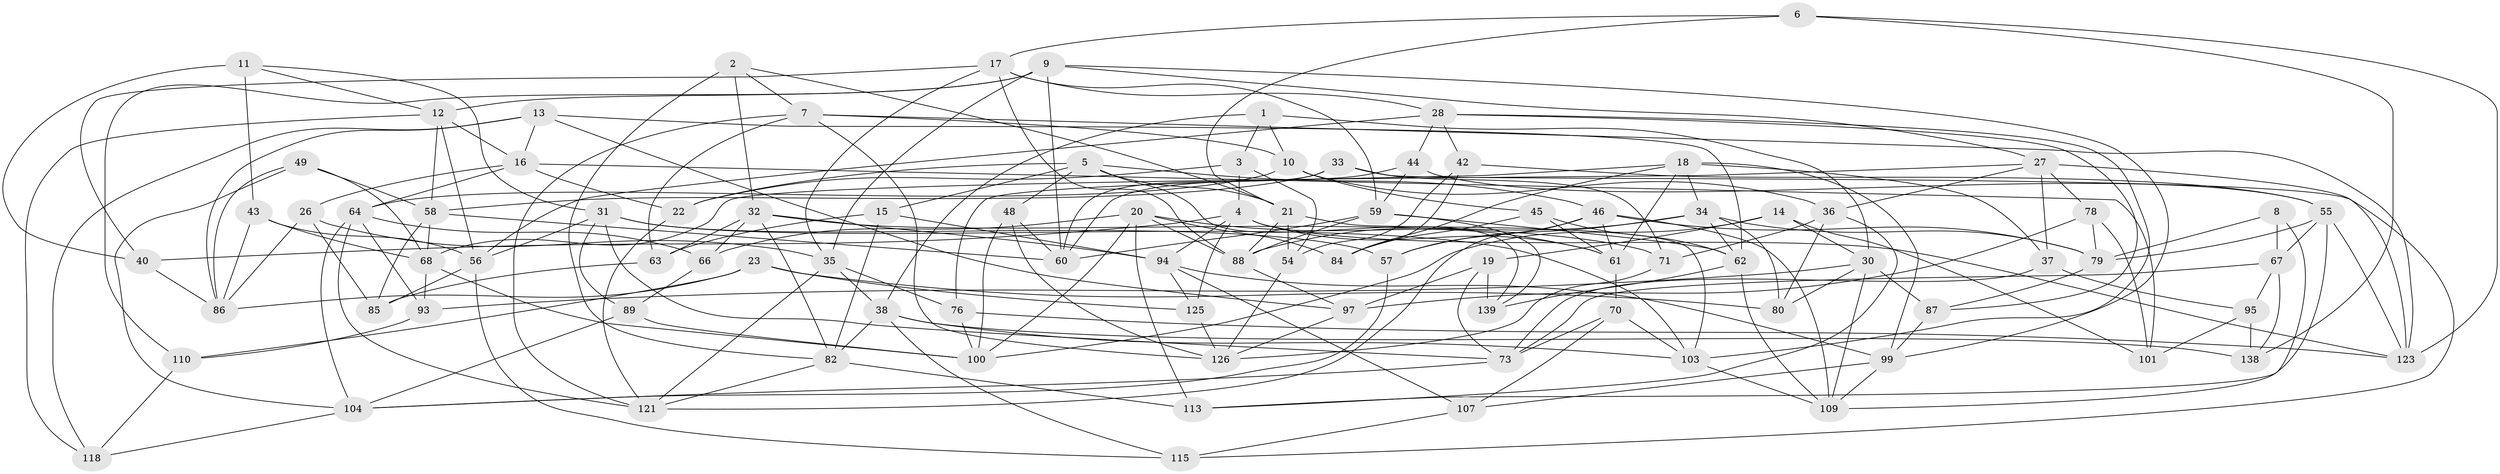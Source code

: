 // Generated by graph-tools (version 1.1) at 2025/24/03/03/25 07:24:29]
// undirected, 92 vertices, 228 edges
graph export_dot {
graph [start="1"]
  node [color=gray90,style=filled];
  1;
  2;
  3;
  4 [super="+39"];
  5 [super="+53"];
  6;
  7 [super="+124"];
  8;
  9 [super="+52"];
  10 [super="+106"];
  11;
  12 [super="+24"];
  13 [super="+25"];
  14;
  15;
  16 [super="+112"];
  17 [super="+116"];
  18 [super="+81"];
  19;
  20 [super="+111"];
  21 [super="+47"];
  22;
  23;
  26;
  27 [super="+92"];
  28 [super="+29"];
  30 [super="+120"];
  31 [super="+117"];
  32 [super="+41"];
  33;
  34 [super="+105"];
  35 [super="+69"];
  36 [super="+51"];
  37;
  38 [super="+50"];
  40;
  42;
  43;
  44;
  45;
  46 [super="+119"];
  48;
  49;
  54;
  55 [super="+72"];
  56 [super="+74"];
  57;
  58 [super="+128"];
  59 [super="+91"];
  60 [super="+83"];
  61 [super="+65"];
  62 [super="+77"];
  63;
  64 [super="+108"];
  66;
  67 [super="+96"];
  68 [super="+129"];
  70;
  71;
  73 [super="+75"];
  76;
  78;
  79 [super="+131"];
  80;
  82 [super="+90"];
  84;
  85;
  86 [super="+98"];
  87;
  88 [super="+132"];
  89;
  93;
  94 [super="+136"];
  95;
  97 [super="+122"];
  99 [super="+134"];
  100 [super="+102"];
  101;
  103 [super="+127"];
  104 [super="+135"];
  107;
  109 [super="+114"];
  110;
  113;
  115;
  118;
  121 [super="+133"];
  123 [super="+130"];
  125;
  126 [super="+137"];
  138;
  139;
  1 -- 10;
  1 -- 3;
  1 -- 38;
  1 -- 30;
  2 -- 21;
  2 -- 32;
  2 -- 82;
  2 -- 7;
  3 -- 54;
  3 -- 22;
  3 -- 4;
  4 -- 123;
  4 -- 61;
  4 -- 94;
  4 -- 40;
  4 -- 125;
  5 -- 139;
  5 -- 48;
  5 -- 22;
  5 -- 21;
  5 -- 15;
  5 -- 46;
  6 -- 17;
  6 -- 138;
  6 -- 21;
  6 -- 123;
  7 -- 123;
  7 -- 121;
  7 -- 10;
  7 -- 63;
  7 -- 126;
  8 -- 67 [weight=2];
  8 -- 79;
  8 -- 109;
  9 -- 60;
  9 -- 12;
  9 -- 99;
  9 -- 110;
  9 -- 35;
  9 -- 27;
  10 -- 45;
  10 -- 64;
  10 -- 36 [weight=2];
  11 -- 40;
  11 -- 43;
  11 -- 31;
  11 -- 12;
  12 -- 56;
  12 -- 58;
  12 -- 118;
  12 -- 16;
  13 -- 62;
  13 -- 97 [weight=2];
  13 -- 118;
  13 -- 16;
  13 -- 86;
  14 -- 101;
  14 -- 19;
  14 -- 100;
  14 -- 30;
  15 -- 63;
  15 -- 94;
  15 -- 82;
  16 -- 26;
  16 -- 101;
  16 -- 22;
  16 -- 64;
  17 -- 40;
  17 -- 88;
  17 -- 35;
  17 -- 59;
  17 -- 28;
  18 -- 61;
  18 -- 84;
  18 -- 76;
  18 -- 99;
  18 -- 34;
  18 -- 37;
  19 -- 139;
  19 -- 73;
  19 -- 97;
  20 -- 100;
  20 -- 113;
  20 -- 88;
  20 -- 66;
  20 -- 84;
  20 -- 61;
  21 -- 103;
  21 -- 54;
  21 -- 88;
  22 -- 121;
  23 -- 86;
  23 -- 125;
  23 -- 110;
  23 -- 80;
  26 -- 35;
  26 -- 85;
  26 -- 86;
  27 -- 78;
  27 -- 36;
  27 -- 68;
  27 -- 37;
  27 -- 123;
  28 -- 42;
  28 -- 44;
  28 -- 56;
  28 -- 103;
  28 -- 87;
  30 -- 93;
  30 -- 80;
  30 -- 109;
  30 -- 87;
  31 -- 56;
  31 -- 73;
  31 -- 89;
  31 -- 57;
  31 -- 103;
  32 -- 71;
  32 -- 66;
  32 -- 94;
  32 -- 63;
  32 -- 82;
  33 -- 71;
  33 -- 115;
  33 -- 60;
  33 -- 58;
  34 -- 79;
  34 -- 62;
  34 -- 80;
  34 -- 57;
  34 -- 88;
  35 -- 121;
  35 -- 76;
  35 -- 38;
  36 -- 80;
  36 -- 71;
  36 -- 113;
  37 -- 73;
  37 -- 95;
  38 -- 115;
  38 -- 138;
  38 -- 82;
  38 -- 103;
  40 -- 86;
  42 -- 54;
  42 -- 84;
  42 -- 55;
  43 -- 56;
  43 -- 68;
  43 -- 86;
  44 -- 59;
  44 -- 55;
  44 -- 60;
  45 -- 62;
  45 -- 84;
  45 -- 61;
  46 -- 57;
  46 -- 79;
  46 -- 61;
  46 -- 121;
  46 -- 109;
  48 -- 126;
  48 -- 100;
  48 -- 60;
  49 -- 86;
  49 -- 104;
  49 -- 68;
  49 -- 58;
  54 -- 126;
  55 -- 67;
  55 -- 113;
  55 -- 123;
  55 -- 79;
  56 -- 85;
  56 -- 115;
  57 -- 104;
  58 -- 68;
  58 -- 85;
  58 -- 60;
  59 -- 60;
  59 -- 88;
  59 -- 139;
  59 -- 62;
  61 -- 70;
  62 -- 139;
  62 -- 109;
  63 -- 85;
  64 -- 104;
  64 -- 66;
  64 -- 93;
  64 -- 121;
  66 -- 89;
  67 -- 138;
  67 -- 73;
  67 -- 95;
  68 -- 93;
  68 -- 100;
  70 -- 107;
  70 -- 103;
  70 -- 73;
  71 -- 126;
  73 -- 104;
  76 -- 100;
  76 -- 123;
  78 -- 101;
  78 -- 79;
  78 -- 97;
  79 -- 87;
  82 -- 121;
  82 -- 113;
  87 -- 99;
  88 -- 97;
  89 -- 100;
  89 -- 104;
  93 -- 110;
  94 -- 125;
  94 -- 107;
  94 -- 99;
  95 -- 101;
  95 -- 138;
  97 -- 126;
  99 -- 109;
  99 -- 107;
  103 -- 109;
  104 -- 118;
  107 -- 115;
  110 -- 118;
  125 -- 126;
}
